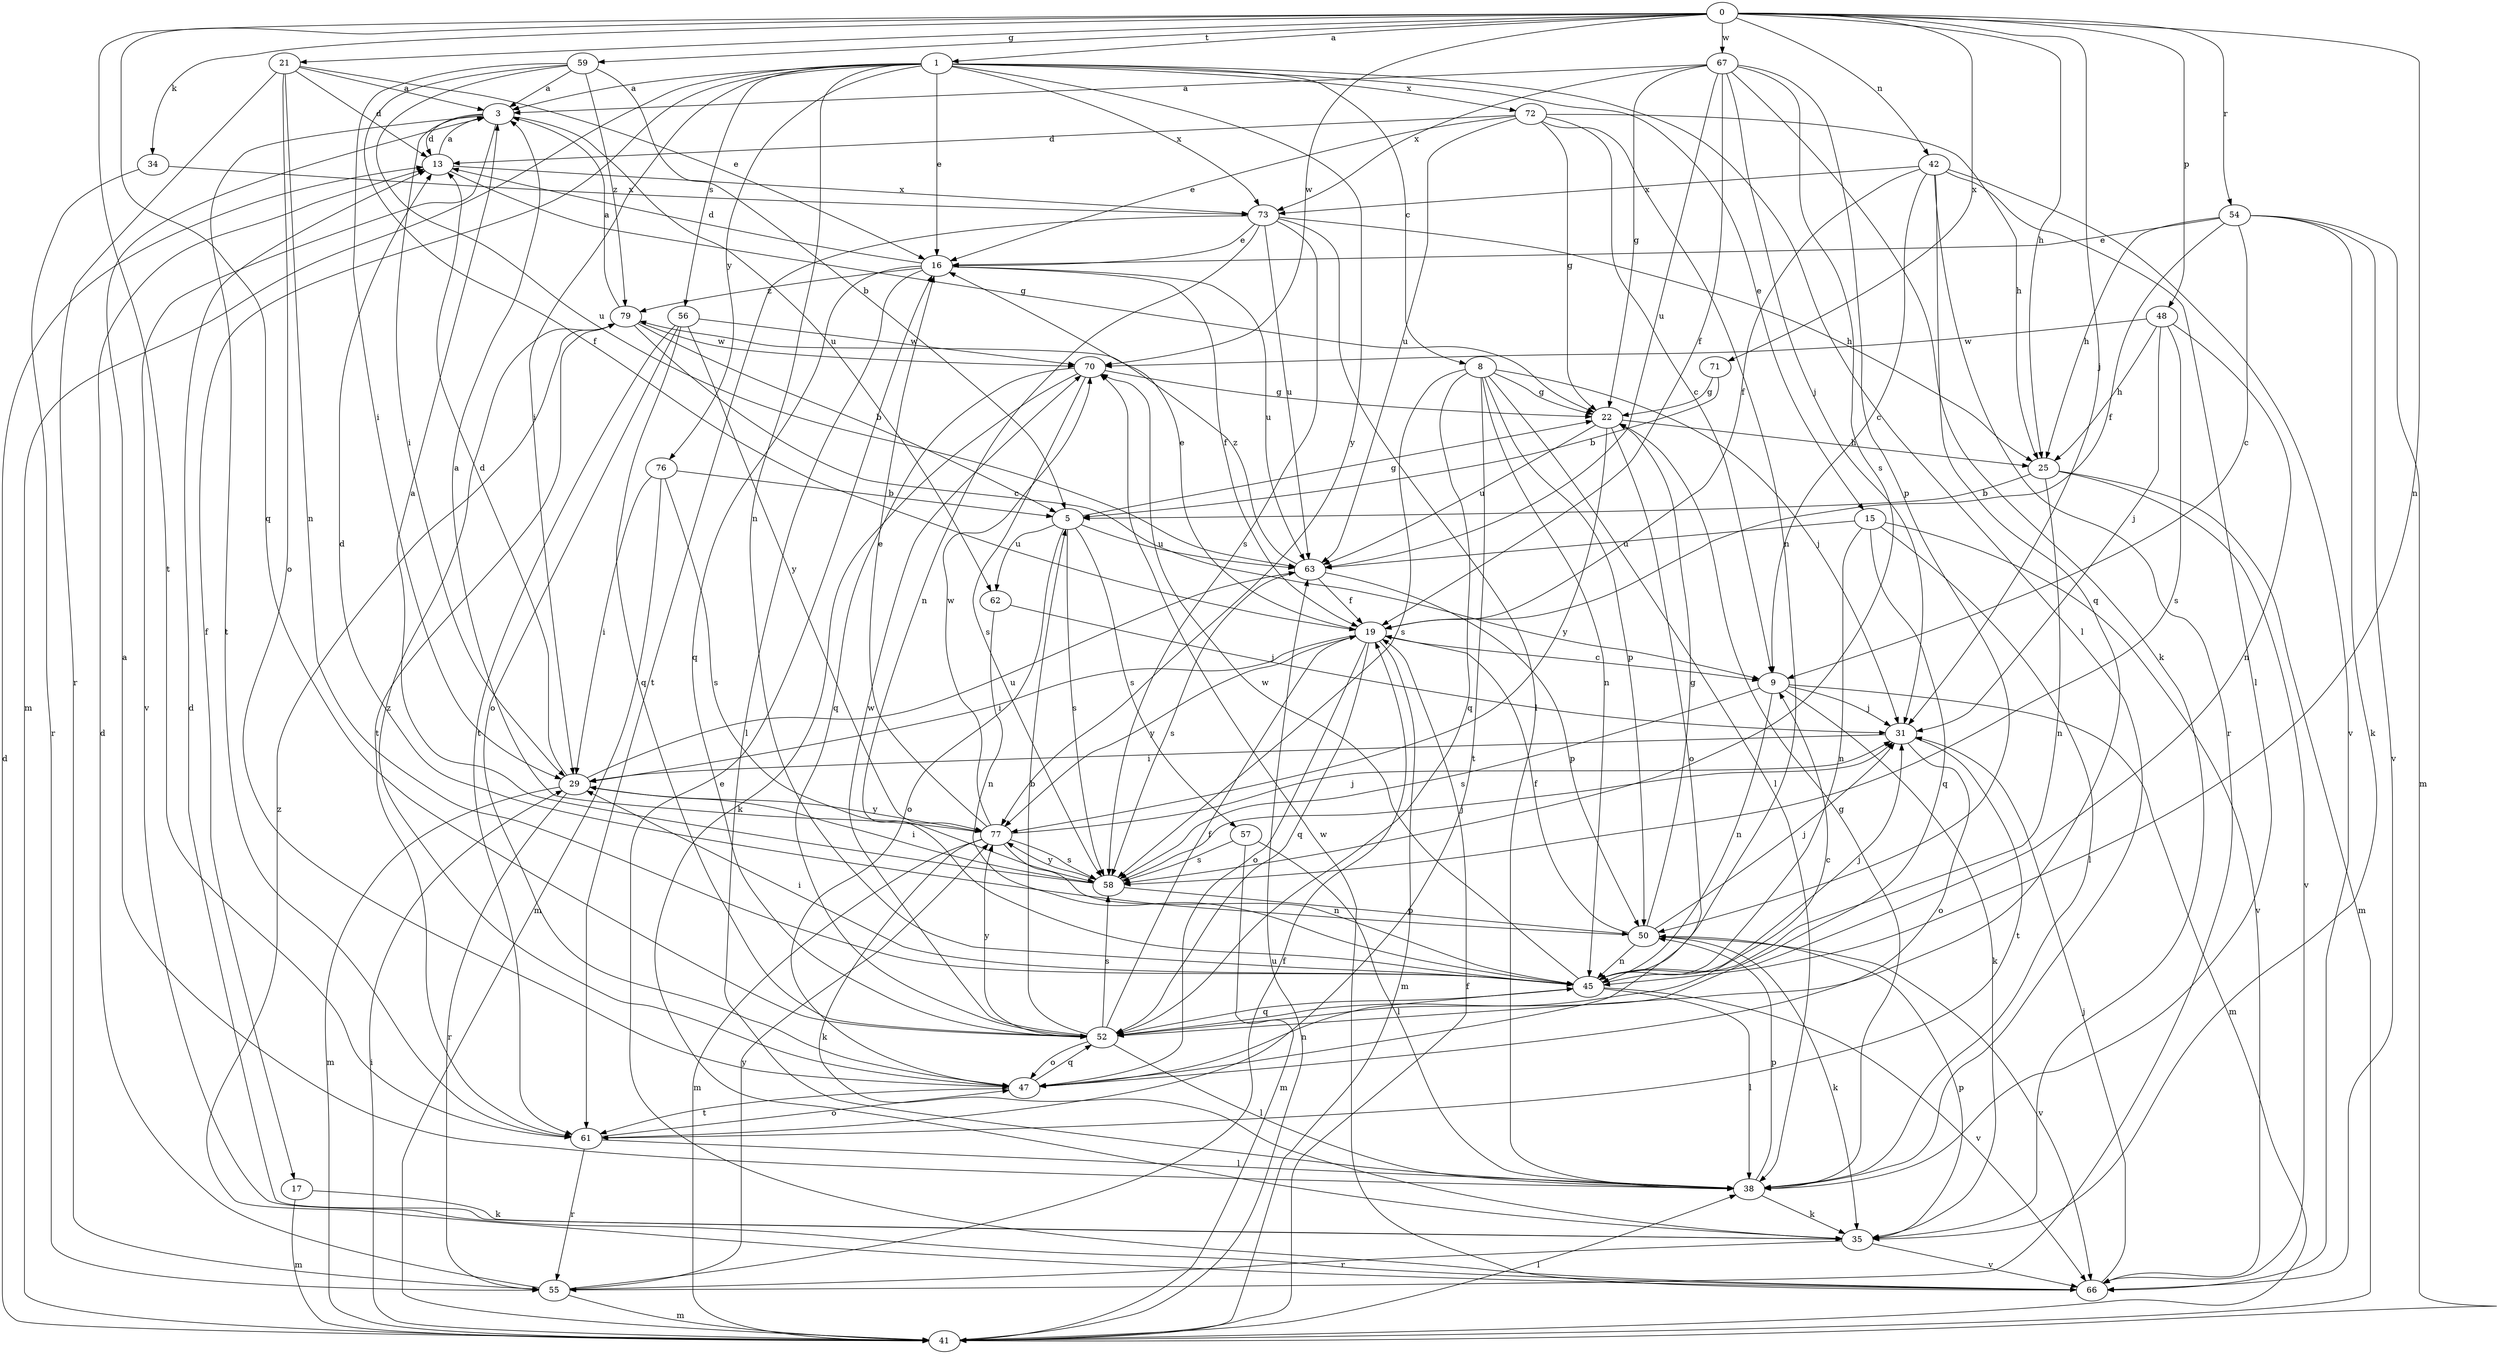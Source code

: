 strict digraph  {
0;
1;
3;
5;
8;
9;
13;
15;
16;
17;
19;
21;
22;
25;
29;
31;
34;
35;
38;
41;
42;
45;
47;
48;
50;
52;
54;
55;
56;
57;
58;
59;
61;
62;
63;
66;
67;
70;
71;
72;
73;
76;
77;
79;
0 -> 1  [label=a];
0 -> 21  [label=g];
0 -> 25  [label=h];
0 -> 31  [label=j];
0 -> 34  [label=k];
0 -> 42  [label=n];
0 -> 45  [label=n];
0 -> 48  [label=p];
0 -> 52  [label=q];
0 -> 54  [label=r];
0 -> 59  [label=t];
0 -> 61  [label=t];
0 -> 67  [label=w];
0 -> 70  [label=w];
0 -> 71  [label=x];
1 -> 3  [label=a];
1 -> 8  [label=c];
1 -> 15  [label=e];
1 -> 16  [label=e];
1 -> 17  [label=f];
1 -> 29  [label=i];
1 -> 38  [label=l];
1 -> 41  [label=m];
1 -> 45  [label=n];
1 -> 56  [label=s];
1 -> 72  [label=x];
1 -> 73  [label=x];
1 -> 76  [label=y];
1 -> 77  [label=y];
3 -> 13  [label=d];
3 -> 29  [label=i];
3 -> 61  [label=t];
3 -> 62  [label=u];
3 -> 66  [label=v];
5 -> 22  [label=g];
5 -> 47  [label=o];
5 -> 57  [label=s];
5 -> 58  [label=s];
5 -> 62  [label=u];
5 -> 63  [label=u];
8 -> 22  [label=g];
8 -> 31  [label=j];
8 -> 38  [label=l];
8 -> 45  [label=n];
8 -> 50  [label=p];
8 -> 52  [label=q];
8 -> 58  [label=s];
8 -> 61  [label=t];
9 -> 31  [label=j];
9 -> 35  [label=k];
9 -> 41  [label=m];
9 -> 45  [label=n];
9 -> 58  [label=s];
13 -> 3  [label=a];
13 -> 22  [label=g];
13 -> 73  [label=x];
15 -> 38  [label=l];
15 -> 45  [label=n];
15 -> 52  [label=q];
15 -> 63  [label=u];
15 -> 66  [label=v];
16 -> 13  [label=d];
16 -> 19  [label=f];
16 -> 38  [label=l];
16 -> 52  [label=q];
16 -> 63  [label=u];
16 -> 79  [label=z];
17 -> 35  [label=k];
17 -> 41  [label=m];
19 -> 9  [label=c];
19 -> 16  [label=e];
19 -> 29  [label=i];
19 -> 41  [label=m];
19 -> 47  [label=o];
19 -> 52  [label=q];
19 -> 77  [label=y];
21 -> 3  [label=a];
21 -> 13  [label=d];
21 -> 16  [label=e];
21 -> 45  [label=n];
21 -> 47  [label=o];
21 -> 55  [label=r];
22 -> 25  [label=h];
22 -> 47  [label=o];
22 -> 63  [label=u];
22 -> 77  [label=y];
25 -> 5  [label=b];
25 -> 41  [label=m];
25 -> 45  [label=n];
25 -> 66  [label=v];
29 -> 13  [label=d];
29 -> 41  [label=m];
29 -> 55  [label=r];
29 -> 63  [label=u];
29 -> 77  [label=y];
31 -> 29  [label=i];
31 -> 47  [label=o];
31 -> 61  [label=t];
34 -> 55  [label=r];
34 -> 73  [label=x];
35 -> 13  [label=d];
35 -> 50  [label=p];
35 -> 55  [label=r];
35 -> 66  [label=v];
38 -> 3  [label=a];
38 -> 22  [label=g];
38 -> 35  [label=k];
38 -> 50  [label=p];
41 -> 13  [label=d];
41 -> 19  [label=f];
41 -> 29  [label=i];
41 -> 38  [label=l];
41 -> 63  [label=u];
42 -> 9  [label=c];
42 -> 19  [label=f];
42 -> 38  [label=l];
42 -> 52  [label=q];
42 -> 55  [label=r];
42 -> 66  [label=v];
42 -> 73  [label=x];
45 -> 29  [label=i];
45 -> 31  [label=j];
45 -> 38  [label=l];
45 -> 52  [label=q];
45 -> 66  [label=v];
45 -> 70  [label=w];
47 -> 45  [label=n];
47 -> 52  [label=q];
47 -> 61  [label=t];
47 -> 79  [label=z];
48 -> 25  [label=h];
48 -> 31  [label=j];
48 -> 45  [label=n];
48 -> 58  [label=s];
48 -> 70  [label=w];
50 -> 13  [label=d];
50 -> 19  [label=f];
50 -> 22  [label=g];
50 -> 31  [label=j];
50 -> 35  [label=k];
50 -> 45  [label=n];
50 -> 66  [label=v];
52 -> 5  [label=b];
52 -> 9  [label=c];
52 -> 19  [label=f];
52 -> 38  [label=l];
52 -> 47  [label=o];
52 -> 58  [label=s];
52 -> 70  [label=w];
52 -> 77  [label=y];
54 -> 9  [label=c];
54 -> 16  [label=e];
54 -> 19  [label=f];
54 -> 25  [label=h];
54 -> 35  [label=k];
54 -> 41  [label=m];
54 -> 66  [label=v];
55 -> 13  [label=d];
55 -> 19  [label=f];
55 -> 41  [label=m];
55 -> 77  [label=y];
56 -> 47  [label=o];
56 -> 52  [label=q];
56 -> 61  [label=t];
56 -> 70  [label=w];
56 -> 77  [label=y];
57 -> 38  [label=l];
57 -> 41  [label=m];
57 -> 58  [label=s];
58 -> 3  [label=a];
58 -> 29  [label=i];
58 -> 31  [label=j];
58 -> 50  [label=p];
58 -> 77  [label=y];
59 -> 3  [label=a];
59 -> 5  [label=b];
59 -> 19  [label=f];
59 -> 29  [label=i];
59 -> 63  [label=u];
59 -> 79  [label=z];
61 -> 38  [label=l];
61 -> 47  [label=o];
61 -> 55  [label=r];
62 -> 31  [label=j];
62 -> 45  [label=n];
63 -> 19  [label=f];
63 -> 50  [label=p];
63 -> 58  [label=s];
63 -> 79  [label=z];
66 -> 16  [label=e];
66 -> 31  [label=j];
66 -> 70  [label=w];
66 -> 79  [label=z];
67 -> 3  [label=a];
67 -> 19  [label=f];
67 -> 22  [label=g];
67 -> 31  [label=j];
67 -> 35  [label=k];
67 -> 50  [label=p];
67 -> 58  [label=s];
67 -> 63  [label=u];
67 -> 73  [label=x];
70 -> 22  [label=g];
70 -> 35  [label=k];
70 -> 52  [label=q];
70 -> 58  [label=s];
71 -> 5  [label=b];
71 -> 22  [label=g];
72 -> 9  [label=c];
72 -> 13  [label=d];
72 -> 16  [label=e];
72 -> 22  [label=g];
72 -> 25  [label=h];
72 -> 45  [label=n];
72 -> 63  [label=u];
73 -> 16  [label=e];
73 -> 25  [label=h];
73 -> 38  [label=l];
73 -> 45  [label=n];
73 -> 58  [label=s];
73 -> 61  [label=t];
73 -> 63  [label=u];
76 -> 5  [label=b];
76 -> 29  [label=i];
76 -> 41  [label=m];
76 -> 58  [label=s];
77 -> 3  [label=a];
77 -> 16  [label=e];
77 -> 31  [label=j];
77 -> 35  [label=k];
77 -> 41  [label=m];
77 -> 45  [label=n];
77 -> 58  [label=s];
77 -> 70  [label=w];
79 -> 3  [label=a];
79 -> 5  [label=b];
79 -> 9  [label=c];
79 -> 61  [label=t];
79 -> 70  [label=w];
}
